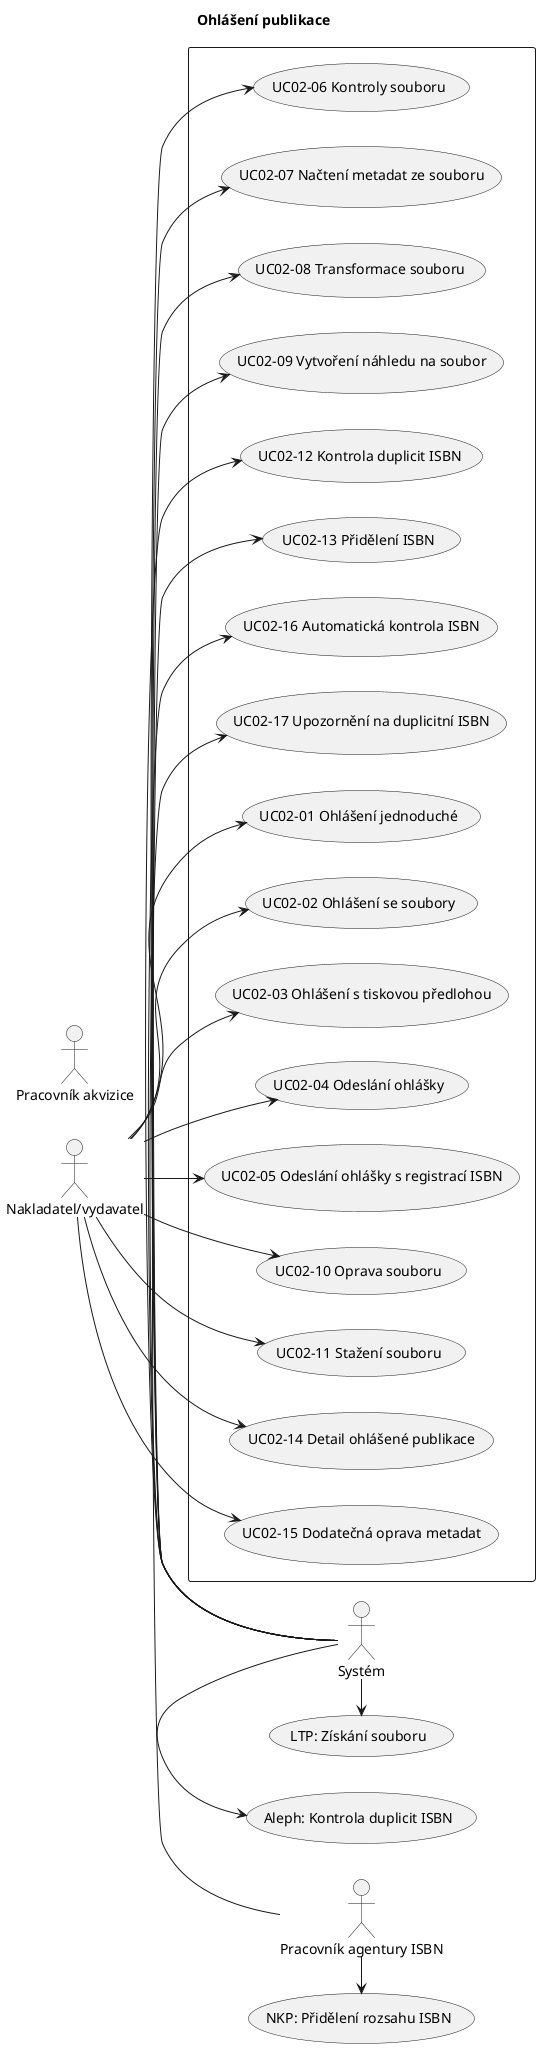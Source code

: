 @startuml
left to right direction
title Ohlášení publikace
skinparam packageStyle rect

actor :Nakladatel/vydavatel: as nakl
actor :Pracovník agentury ISBN: as isbn
actor :Pracovník akvizice: as akv
actor :Systém: as sys

:isbn: -> (NKP: Přidělení rozsahu ISBN)
:sys: -> (Aleph: Kontrola duplicit ISBN)
:sys: -> (LTP: Získání souboru)

rectangle  {
	   :nakl: --> (UC02-01 Ohlášení jednoduché)
	   :nakl: --> (UC02-02 Ohlášení se soubory)
	   :nakl: --> (UC02-03 Ohlášení s tiskovou předlohou)
	   :nakl: --> (UC02-04 Odeslání ohlášky)
	   :nakl: --> (UC02-05 Odeslání ohlášky s registrací ISBN)
	   :sys: -left-> (UC02-06 Kontroly souboru)
	   :sys: -left-> (UC02-07 Načtení metadat ze souboru)
	   :sys: -left-> (UC02-08 Transformace souboru)
	   :sys: -left-> (UC02-09 Vytvoření náhledu na soubor)
	   :nakl: --> (UC02-10 Oprava souboru)
	   :nakl: --> (UC02-11 Stažení souboru)
	   :sys: -left-> (UC02-12 Kontrola duplicit ISBN)
	   :isbn: -left-> (UC02-13 Přidělení ISBN)
	   :nakl: --> (UC02-14 Detail ohlášené publikace)
	   :nakl: --> (UC02-15 Dodatečná oprava metadat)
	   :sys: -left-> (UC02-16 Automatická kontrola ISBN)
	   :sys: -left-> (UC02-17 Upozornění na duplicitní ISBN)
}

@enduml